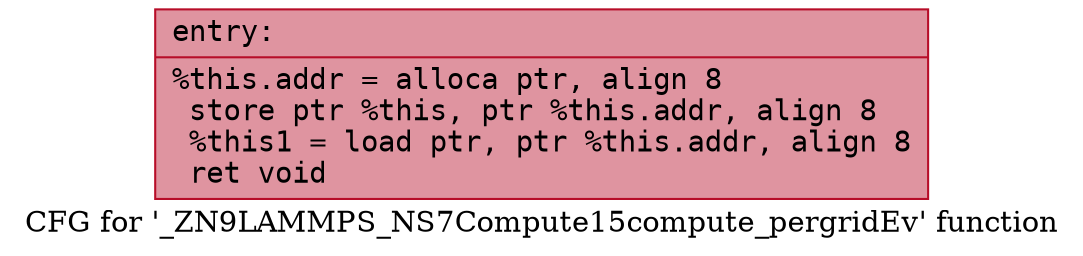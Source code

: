 digraph "CFG for '_ZN9LAMMPS_NS7Compute15compute_pergridEv' function" {
	label="CFG for '_ZN9LAMMPS_NS7Compute15compute_pergridEv' function";

	Node0x557a4d48f1c0 [shape=record,color="#b70d28ff", style=filled, fillcolor="#b70d2870" fontname="Courier",label="{entry:\l|  %this.addr = alloca ptr, align 8\l  store ptr %this, ptr %this.addr, align 8\l  %this1 = load ptr, ptr %this.addr, align 8\l  ret void\l}"];
}
